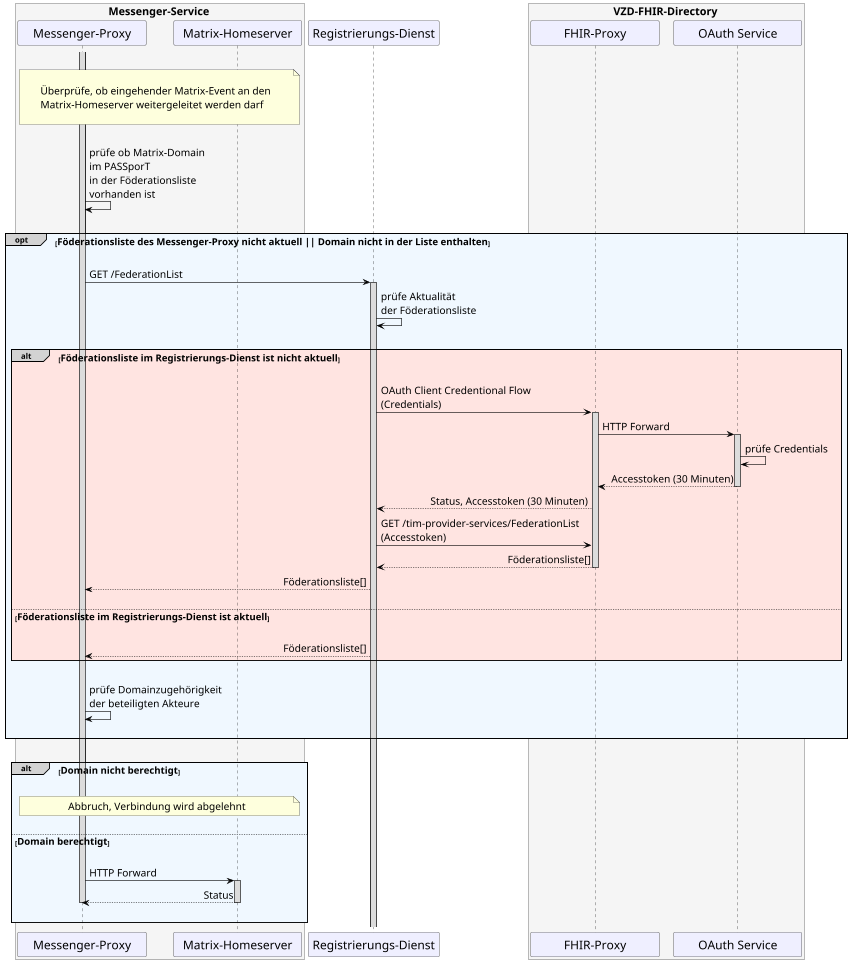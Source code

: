 /' 
# TI-Messenger 1.1
# TI-Messenger-Dienst
# UC - 10064
# Sequence Diagram
# Name: Föderationszugehörigkeit eines Messenger-Service prüfen
'/

@startuml
skinparam sequenceMessageAlign direction
skinparam minClassWidth 200
skinparam BoxPadding 1
skinparam sequenceReferenceHeaderBackgroundColor palegreen
scale max 850 width

skinparam sequence {
ArrowColor black
ArrowFontSize 17
ActorBorderColor black
LifeLineBorderColor black
LifeLineBackgroundColor Gainsboro

ParticipantBorderColor Motivation
ParticipantBackgroundColor Motivation
ParticipantFontName Impact
ParticipantFontSize 20
ParticipantFontColor black
ParticipantBorderColor Black
ParticipantBackgroundColor MOTIVATION

ActorBackgroundColor Gainsboro
ActorFontColor black
ActorFontSize 20
ActorFontName Aapex
}
    box <size:18>Messenger-Service</size> #WhiteSmoke
    participant MP as "Messenger-Proxy"
    participant MH as "Matrix-Homeserver"
    end box
    participant RD as "Registrierungs-Dienst"
    box <size:18>VZD-FHIR-Directory</size> #WhiteSmoke
      participant FP as "FHIR-Proxy"
      participant AS as "OAuth Service"
    end box

|||
note over MP, MH: \n<size:17>Überprüfe, ob eingehender Matrix-Event an den \n<size:17>Matrix-Homeserver weitergeleitet werden darf</size>\n
|||

    Activate MP
  MP->MP: prüfe ob Matrix-Domain \nim PASSporT \nin der Föderationsliste \nvorhanden ist

|||
opt#LightGrey #AliceBlue <size:16>Föderationsliste des Messenger-Proxy nicht aktuell || Domain nicht in der Liste enthalten</size>
|||  

  MP->RD: GET /FederationList
    Activate RD
  RD->RD: prüfe Aktualität \nder Föderationsliste
  
  |||
  alt#LightGrey #MistyRose <size:16>Föderationsliste im Registrierungs-Dienst ist nicht aktuell</size>
  ||| 
  
    RD->FP: OAuth Client Credentional Flow \n(Credentials)
        Activate FP
    FP->AS: HTTP Forward
      Activate AS
    AS->AS: prüfe Credentials
    AS-->FP: Accesstoken (30 Minuten)
      Deactivate AS
    FP-->RD: Status, Accesstoken (30 Minuten)
    RD->FP: GET /tim-provider-services/FederationList \n(Accesstoken)
    FP-->RD: Föderationsliste[]
      Deactivate FP
    RD-->MP: Föderationsliste[]

      |||
      else <size:16>Föderationsliste im Registrierungs-Dienst ist aktuell</size>
      |||
        RD-->MP: Föderationsliste[]
  end
  
  |||
  MP->MP: prüfe Domainzugehörigkeit \nder beteiligten Akteure
  |||
  
end

|||
alt#LightGrey #AliceBlue <size:16>Domain nicht berechtigt</size>
|||  

  note over MP, MH: <size:17>Abbruch, Verbindung wird abgelehnt</size>
  ||| 
  
  else <size:16>Domain berechtigt</size>
    ||| 
    MP->MH: HTTP Forward
      Activate MH
    MH-->MP: Status
      Deactivate MH
      Deactivate MP
    ||| 

end
@enduml
